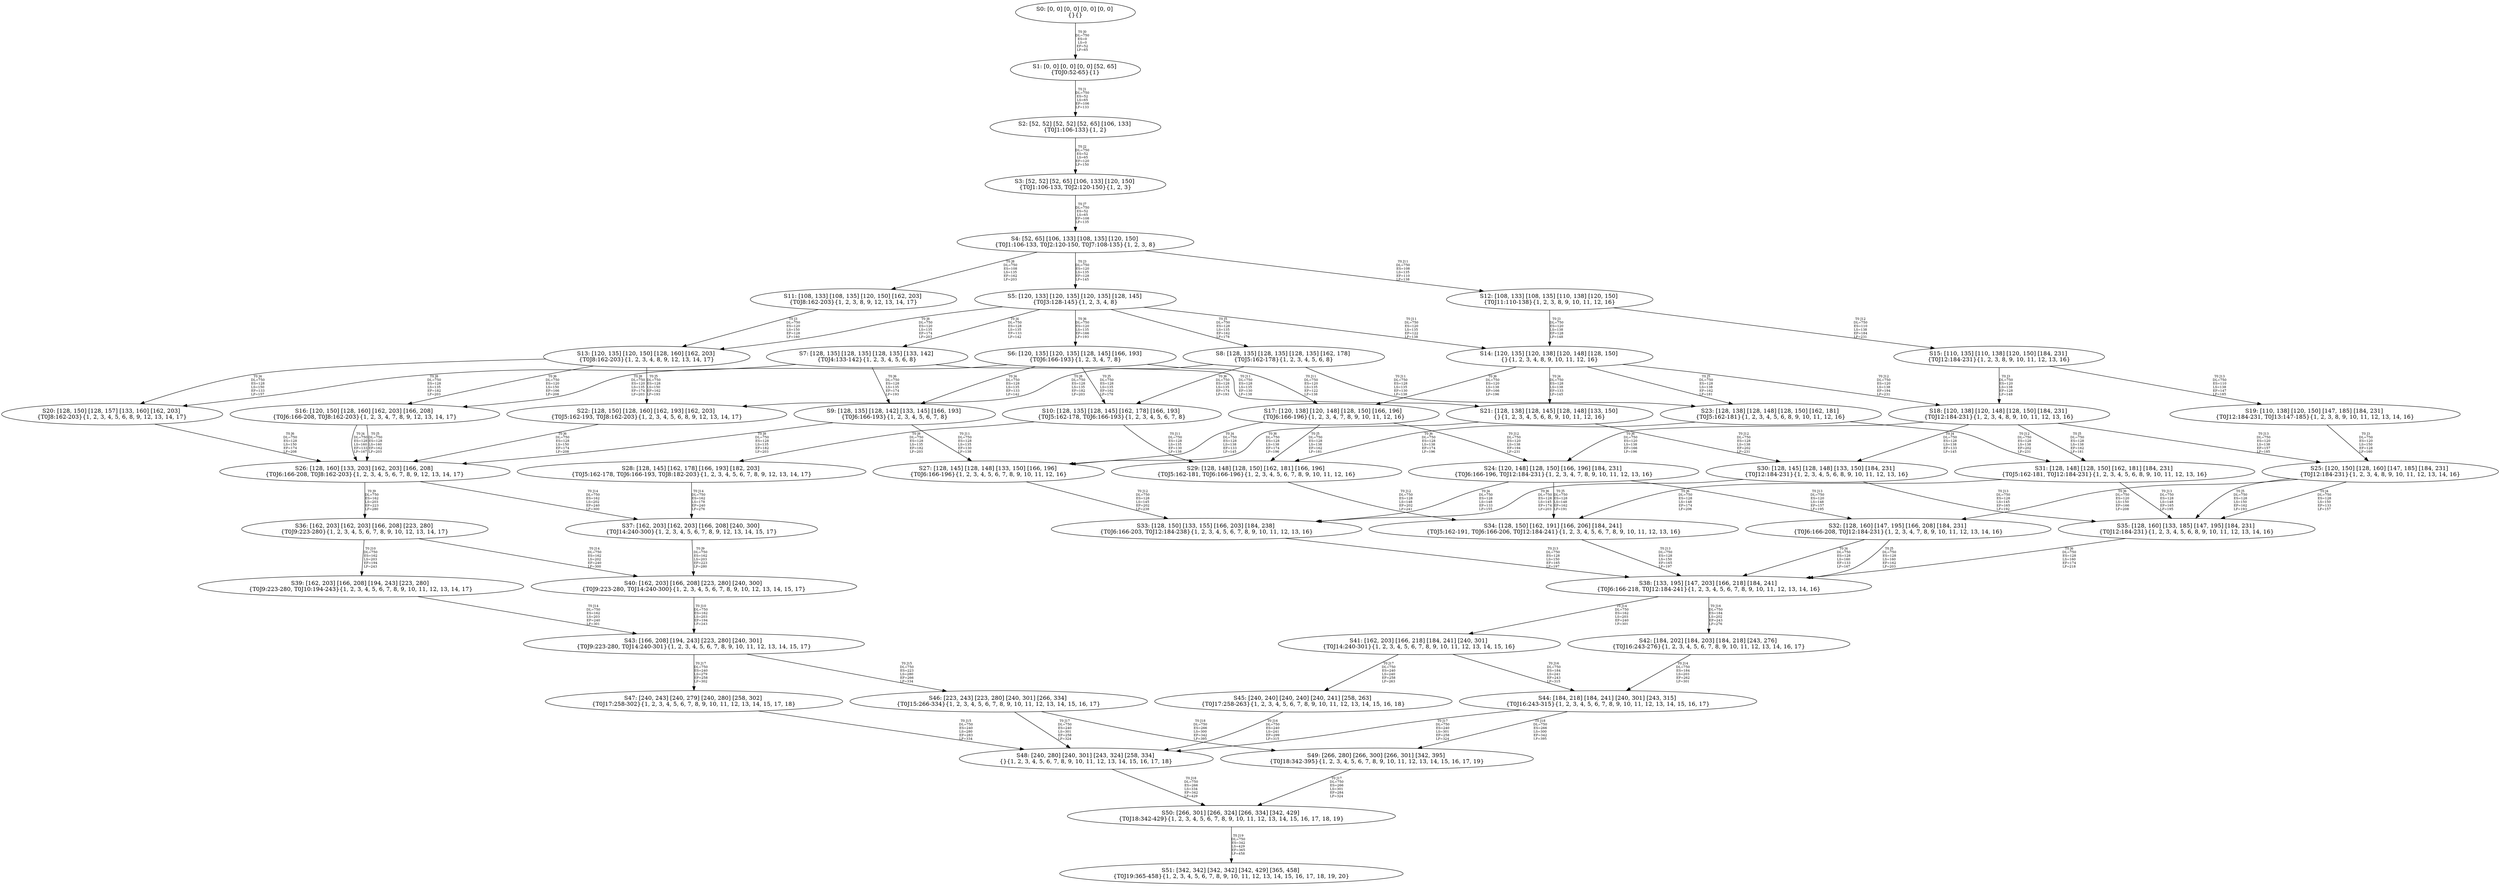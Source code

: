 digraph {
	S0[label="S0: [0, 0] [0, 0] [0, 0] [0, 0] \n{}{}"];
	S1[label="S1: [0, 0] [0, 0] [0, 0] [52, 65] \n{T0J0:52-65}{1}"];
	S2[label="S2: [52, 52] [52, 52] [52, 65] [106, 133] \n{T0J1:106-133}{1, 2}"];
	S3[label="S3: [52, 52] [52, 65] [106, 133] [120, 150] \n{T0J1:106-133, T0J2:120-150}{1, 2, 3}"];
	S4[label="S4: [52, 65] [106, 133] [108, 135] [120, 150] \n{T0J1:106-133, T0J2:120-150, T0J7:108-135}{1, 2, 3, 8}"];
	S5[label="S5: [120, 133] [120, 135] [120, 135] [128, 145] \n{T0J3:128-145}{1, 2, 3, 4, 8}"];
	S6[label="S6: [120, 135] [120, 135] [128, 145] [166, 193] \n{T0J6:166-193}{1, 2, 3, 4, 7, 8}"];
	S7[label="S7: [128, 135] [128, 135] [128, 135] [133, 142] \n{T0J4:133-142}{1, 2, 3, 4, 5, 6, 8}"];
	S8[label="S8: [128, 135] [128, 135] [128, 135] [162, 178] \n{T0J5:162-178}{1, 2, 3, 4, 5, 6, 8}"];
	S9[label="S9: [128, 135] [128, 142] [133, 145] [166, 193] \n{T0J6:166-193}{1, 2, 3, 4, 5, 6, 7, 8}"];
	S10[label="S10: [128, 135] [128, 145] [162, 178] [166, 193] \n{T0J5:162-178, T0J6:166-193}{1, 2, 3, 4, 5, 6, 7, 8}"];
	S11[label="S11: [108, 133] [108, 135] [120, 150] [162, 203] \n{T0J8:162-203}{1, 2, 3, 8, 9, 12, 13, 14, 17}"];
	S12[label="S12: [108, 133] [108, 135] [110, 138] [120, 150] \n{T0J11:110-138}{1, 2, 3, 8, 9, 10, 11, 12, 16}"];
	S13[label="S13: [120, 135] [120, 150] [128, 160] [162, 203] \n{T0J8:162-203}{1, 2, 3, 4, 8, 9, 12, 13, 14, 17}"];
	S14[label="S14: [120, 135] [120, 138] [120, 148] [128, 150] \n{}{1, 2, 3, 4, 8, 9, 10, 11, 12, 16}"];
	S15[label="S15: [110, 135] [110, 138] [120, 150] [184, 231] \n{T0J12:184-231}{1, 2, 3, 8, 9, 10, 11, 12, 13, 16}"];
	S16[label="S16: [120, 150] [128, 160] [162, 203] [166, 208] \n{T0J6:166-208, T0J8:162-203}{1, 2, 3, 4, 7, 8, 9, 12, 13, 14, 17}"];
	S17[label="S17: [120, 138] [120, 148] [128, 150] [166, 196] \n{T0J6:166-196}{1, 2, 3, 4, 7, 8, 9, 10, 11, 12, 16}"];
	S18[label="S18: [120, 138] [120, 148] [128, 150] [184, 231] \n{T0J12:184-231}{1, 2, 3, 4, 8, 9, 10, 11, 12, 13, 16}"];
	S19[label="S19: [110, 138] [120, 150] [147, 185] [184, 231] \n{T0J12:184-231, T0J13:147-185}{1, 2, 3, 8, 9, 10, 11, 12, 13, 14, 16}"];
	S20[label="S20: [128, 150] [128, 157] [133, 160] [162, 203] \n{T0J8:162-203}{1, 2, 3, 4, 5, 6, 8, 9, 12, 13, 14, 17}"];
	S21[label="S21: [128, 138] [128, 145] [128, 148] [133, 150] \n{}{1, 2, 3, 4, 5, 6, 8, 9, 10, 11, 12, 16}"];
	S22[label="S22: [128, 150] [128, 160] [162, 193] [162, 203] \n{T0J5:162-193, T0J8:162-203}{1, 2, 3, 4, 5, 6, 8, 9, 12, 13, 14, 17}"];
	S23[label="S23: [128, 138] [128, 148] [128, 150] [162, 181] \n{T0J5:162-181}{1, 2, 3, 4, 5, 6, 8, 9, 10, 11, 12, 16}"];
	S24[label="S24: [120, 148] [128, 150] [166, 196] [184, 231] \n{T0J6:166-196, T0J12:184-231}{1, 2, 3, 4, 7, 8, 9, 10, 11, 12, 13, 16}"];
	S25[label="S25: [120, 150] [128, 160] [147, 185] [184, 231] \n{T0J12:184-231}{1, 2, 3, 4, 8, 9, 10, 11, 12, 13, 14, 16}"];
	S26[label="S26: [128, 160] [133, 203] [162, 203] [166, 208] \n{T0J6:166-208, T0J8:162-203}{1, 2, 3, 4, 5, 6, 7, 8, 9, 12, 13, 14, 17}"];
	S27[label="S27: [128, 145] [128, 148] [133, 150] [166, 196] \n{T0J6:166-196}{1, 2, 3, 4, 5, 6, 7, 8, 9, 10, 11, 12, 16}"];
	S28[label="S28: [128, 145] [162, 178] [166, 193] [182, 203] \n{T0J5:162-178, T0J6:166-193, T0J8:182-203}{1, 2, 3, 4, 5, 6, 7, 8, 9, 12, 13, 14, 17}"];
	S29[label="S29: [128, 148] [128, 150] [162, 181] [166, 196] \n{T0J5:162-181, T0J6:166-196}{1, 2, 3, 4, 5, 6, 7, 8, 9, 10, 11, 12, 16}"];
	S30[label="S30: [128, 145] [128, 148] [133, 150] [184, 231] \n{T0J12:184-231}{1, 2, 3, 4, 5, 6, 8, 9, 10, 11, 12, 13, 16}"];
	S31[label="S31: [128, 148] [128, 150] [162, 181] [184, 231] \n{T0J5:162-181, T0J12:184-231}{1, 2, 3, 4, 5, 6, 8, 9, 10, 11, 12, 13, 16}"];
	S32[label="S32: [128, 160] [147, 195] [166, 208] [184, 231] \n{T0J6:166-208, T0J12:184-231}{1, 2, 3, 4, 7, 8, 9, 10, 11, 12, 13, 14, 16}"];
	S33[label="S33: [128, 150] [133, 155] [166, 203] [184, 238] \n{T0J6:166-203, T0J12:184-238}{1, 2, 3, 4, 5, 6, 7, 8, 9, 10, 11, 12, 13, 16}"];
	S34[label="S34: [128, 150] [162, 191] [166, 206] [184, 241] \n{T0J5:162-191, T0J6:166-206, T0J12:184-241}{1, 2, 3, 4, 5, 6, 7, 8, 9, 10, 11, 12, 13, 16}"];
	S35[label="S35: [128, 160] [133, 185] [147, 195] [184, 231] \n{T0J12:184-231}{1, 2, 3, 4, 5, 6, 8, 9, 10, 11, 12, 13, 14, 16}"];
	S36[label="S36: [162, 203] [162, 203] [166, 208] [223, 280] \n{T0J9:223-280}{1, 2, 3, 4, 5, 6, 7, 8, 9, 10, 12, 13, 14, 17}"];
	S37[label="S37: [162, 203] [162, 203] [166, 208] [240, 300] \n{T0J14:240-300}{1, 2, 3, 4, 5, 6, 7, 8, 9, 12, 13, 14, 15, 17}"];
	S38[label="S38: [133, 195] [147, 203] [166, 218] [184, 241] \n{T0J6:166-218, T0J12:184-241}{1, 2, 3, 4, 5, 6, 7, 8, 9, 10, 11, 12, 13, 14, 16}"];
	S39[label="S39: [162, 203] [166, 208] [194, 243] [223, 280] \n{T0J9:223-280, T0J10:194-243}{1, 2, 3, 4, 5, 6, 7, 8, 9, 10, 11, 12, 13, 14, 17}"];
	S40[label="S40: [162, 203] [166, 208] [223, 280] [240, 300] \n{T0J9:223-280, T0J14:240-300}{1, 2, 3, 4, 5, 6, 7, 8, 9, 10, 12, 13, 14, 15, 17}"];
	S41[label="S41: [162, 203] [166, 218] [184, 241] [240, 301] \n{T0J14:240-301}{1, 2, 3, 4, 5, 6, 7, 8, 9, 10, 11, 12, 13, 14, 15, 16}"];
	S42[label="S42: [184, 202] [184, 203] [184, 218] [243, 276] \n{T0J16:243-276}{1, 2, 3, 4, 5, 6, 7, 8, 9, 10, 11, 12, 13, 14, 16, 17}"];
	S43[label="S43: [166, 208] [194, 243] [223, 280] [240, 301] \n{T0J9:223-280, T0J14:240-301}{1, 2, 3, 4, 5, 6, 7, 8, 9, 10, 11, 12, 13, 14, 15, 17}"];
	S44[label="S44: [184, 218] [184, 241] [240, 301] [243, 315] \n{T0J16:243-315}{1, 2, 3, 4, 5, 6, 7, 8, 9, 10, 11, 12, 13, 14, 15, 16, 17}"];
	S45[label="S45: [240, 240] [240, 240] [240, 241] [258, 263] \n{T0J17:258-263}{1, 2, 3, 4, 5, 6, 7, 8, 9, 10, 11, 12, 13, 14, 15, 16, 18}"];
	S46[label="S46: [223, 243] [223, 280] [240, 301] [266, 334] \n{T0J15:266-334}{1, 2, 3, 4, 5, 6, 7, 8, 9, 10, 11, 12, 13, 14, 15, 16, 17}"];
	S47[label="S47: [240, 243] [240, 279] [240, 280] [258, 302] \n{T0J17:258-302}{1, 2, 3, 4, 5, 6, 7, 8, 9, 10, 11, 12, 13, 14, 15, 17, 18}"];
	S48[label="S48: [240, 280] [240, 301] [243, 324] [258, 334] \n{}{1, 2, 3, 4, 5, 6, 7, 8, 9, 10, 11, 12, 13, 14, 15, 16, 17, 18}"];
	S49[label="S49: [266, 280] [266, 300] [266, 301] [342, 395] \n{T0J18:342-395}{1, 2, 3, 4, 5, 6, 7, 8, 9, 10, 11, 12, 13, 14, 15, 16, 17, 19}"];
	S50[label="S50: [266, 301] [266, 324] [266, 334] [342, 429] \n{T0J18:342-429}{1, 2, 3, 4, 5, 6, 7, 8, 9, 10, 11, 12, 13, 14, 15, 16, 17, 18, 19}"];
	S51[label="S51: [342, 342] [342, 342] [342, 429] [365, 458] \n{T0J19:365-458}{1, 2, 3, 4, 5, 6, 7, 8, 9, 10, 11, 12, 13, 14, 15, 16, 17, 18, 19, 20}"];
	S0 -> S1[label="T0 J0\nDL=750\nES=0\nLS=0\nEF=52\nLF=65",fontsize=8];
	S1 -> S2[label="T0 J1\nDL=750\nES=52\nLS=65\nEF=106\nLF=133",fontsize=8];
	S2 -> S3[label="T0 J2\nDL=750\nES=52\nLS=65\nEF=120\nLF=150",fontsize=8];
	S3 -> S4[label="T0 J7\nDL=750\nES=52\nLS=65\nEF=108\nLF=135",fontsize=8];
	S4 -> S5[label="T0 J3\nDL=750\nES=120\nLS=135\nEF=128\nLF=145",fontsize=8];
	S4 -> S11[label="T0 J8\nDL=750\nES=108\nLS=135\nEF=162\nLF=203",fontsize=8];
	S4 -> S12[label="T0 J11\nDL=750\nES=108\nLS=135\nEF=110\nLF=138",fontsize=8];
	S5 -> S7[label="T0 J4\nDL=750\nES=128\nLS=135\nEF=133\nLF=142",fontsize=8];
	S5 -> S8[label="T0 J5\nDL=750\nES=128\nLS=135\nEF=162\nLF=178",fontsize=8];
	S5 -> S6[label="T0 J6\nDL=750\nES=120\nLS=135\nEF=166\nLF=193",fontsize=8];
	S5 -> S13[label="T0 J8\nDL=750\nES=120\nLS=135\nEF=174\nLF=203",fontsize=8];
	S5 -> S14[label="T0 J11\nDL=750\nES=120\nLS=135\nEF=122\nLF=138",fontsize=8];
	S6 -> S9[label="T0 J4\nDL=750\nES=128\nLS=135\nEF=133\nLF=142",fontsize=8];
	S6 -> S10[label="T0 J5\nDL=750\nES=128\nLS=135\nEF=162\nLF=178",fontsize=8];
	S6 -> S16[label="T0 J8\nDL=750\nES=120\nLS=135\nEF=174\nLF=203",fontsize=8];
	S6 -> S17[label="T0 J11\nDL=750\nES=120\nLS=135\nEF=122\nLF=138",fontsize=8];
	S7 -> S9[label="T0 J6\nDL=750\nES=128\nLS=135\nEF=174\nLF=193",fontsize=8];
	S7 -> S20[label="T0 J8\nDL=750\nES=128\nLS=135\nEF=182\nLF=203",fontsize=8];
	S7 -> S21[label="T0 J11\nDL=750\nES=128\nLS=135\nEF=130\nLF=138",fontsize=8];
	S8 -> S10[label="T0 J6\nDL=750\nES=128\nLS=135\nEF=174\nLF=193",fontsize=8];
	S8 -> S22[label="T0 J8\nDL=750\nES=128\nLS=135\nEF=182\nLF=203",fontsize=8];
	S8 -> S23[label="T0 J11\nDL=750\nES=128\nLS=135\nEF=130\nLF=138",fontsize=8];
	S9 -> S26[label="T0 J8\nDL=750\nES=128\nLS=135\nEF=182\nLF=203",fontsize=8];
	S9 -> S27[label="T0 J11\nDL=750\nES=128\nLS=135\nEF=130\nLF=138",fontsize=8];
	S10 -> S28[label="T0 J8\nDL=750\nES=128\nLS=135\nEF=182\nLF=203",fontsize=8];
	S10 -> S29[label="T0 J11\nDL=750\nES=128\nLS=135\nEF=130\nLF=138",fontsize=8];
	S11 -> S13[label="T0 J3\nDL=750\nES=120\nLS=150\nEF=128\nLF=160",fontsize=8];
	S12 -> S14[label="T0 J3\nDL=750\nES=120\nLS=138\nEF=128\nLF=148",fontsize=8];
	S12 -> S15[label="T0 J12\nDL=750\nES=110\nLS=138\nEF=184\nLF=231",fontsize=8];
	S13 -> S20[label="T0 J4\nDL=750\nES=128\nLS=150\nEF=133\nLF=157",fontsize=8];
	S13 -> S22[label="T0 J5\nDL=750\nES=128\nLS=150\nEF=162\nLF=193",fontsize=8];
	S13 -> S16[label="T0 J6\nDL=750\nES=120\nLS=150\nEF=166\nLF=208",fontsize=8];
	S14 -> S21[label="T0 J4\nDL=750\nES=128\nLS=138\nEF=133\nLF=145",fontsize=8];
	S14 -> S23[label="T0 J5\nDL=750\nES=128\nLS=138\nEF=162\nLF=181",fontsize=8];
	S14 -> S17[label="T0 J6\nDL=750\nES=120\nLS=138\nEF=166\nLF=196",fontsize=8];
	S14 -> S18[label="T0 J12\nDL=750\nES=120\nLS=138\nEF=194\nLF=231",fontsize=8];
	S15 -> S18[label="T0 J3\nDL=750\nES=120\nLS=138\nEF=128\nLF=148",fontsize=8];
	S15 -> S19[label="T0 J13\nDL=750\nES=110\nLS=138\nEF=147\nLF=185",fontsize=8];
	S16 -> S26[label="T0 J4\nDL=750\nES=128\nLS=160\nEF=133\nLF=167",fontsize=8];
	S16 -> S26[label="T0 J5\nDL=750\nES=128\nLS=160\nEF=162\nLF=203",fontsize=8];
	S17 -> S27[label="T0 J4\nDL=750\nES=128\nLS=138\nEF=133\nLF=145",fontsize=8];
	S17 -> S29[label="T0 J5\nDL=750\nES=128\nLS=138\nEF=162\nLF=181",fontsize=8];
	S17 -> S24[label="T0 J12\nDL=750\nES=120\nLS=138\nEF=194\nLF=231",fontsize=8];
	S18 -> S30[label="T0 J4\nDL=750\nES=128\nLS=138\nEF=133\nLF=145",fontsize=8];
	S18 -> S31[label="T0 J5\nDL=750\nES=128\nLS=138\nEF=162\nLF=181",fontsize=8];
	S18 -> S24[label="T0 J6\nDL=750\nES=120\nLS=138\nEF=166\nLF=196",fontsize=8];
	S18 -> S25[label="T0 J13\nDL=750\nES=120\nLS=138\nEF=157\nLF=185",fontsize=8];
	S19 -> S25[label="T0 J3\nDL=750\nES=120\nLS=150\nEF=128\nLF=160",fontsize=8];
	S20 -> S26[label="T0 J6\nDL=750\nES=128\nLS=150\nEF=174\nLF=208",fontsize=8];
	S21 -> S27[label="T0 J6\nDL=750\nES=128\nLS=138\nEF=174\nLF=196",fontsize=8];
	S21 -> S30[label="T0 J12\nDL=750\nES=128\nLS=138\nEF=202\nLF=231",fontsize=8];
	S22 -> S26[label="T0 J6\nDL=750\nES=128\nLS=150\nEF=174\nLF=208",fontsize=8];
	S23 -> S29[label="T0 J6\nDL=750\nES=128\nLS=138\nEF=174\nLF=196",fontsize=8];
	S23 -> S31[label="T0 J12\nDL=750\nES=128\nLS=138\nEF=202\nLF=231",fontsize=8];
	S24 -> S33[label="T0 J4\nDL=750\nES=128\nLS=148\nEF=133\nLF=155",fontsize=8];
	S24 -> S34[label="T0 J5\nDL=750\nES=128\nLS=148\nEF=162\nLF=191",fontsize=8];
	S24 -> S32[label="T0 J13\nDL=750\nES=120\nLS=148\nEF=157\nLF=195",fontsize=8];
	S25 -> S35[label="T0 J4\nDL=750\nES=128\nLS=150\nEF=133\nLF=157",fontsize=8];
	S25 -> S35[label="T0 J5\nDL=750\nES=128\nLS=150\nEF=162\nLF=193",fontsize=8];
	S25 -> S32[label="T0 J6\nDL=750\nES=120\nLS=150\nEF=166\nLF=208",fontsize=8];
	S26 -> S36[label="T0 J9\nDL=750\nES=162\nLS=203\nEF=223\nLF=280",fontsize=8];
	S26 -> S37[label="T0 J14\nDL=750\nES=162\nLS=202\nEF=240\nLF=300",fontsize=8];
	S27 -> S33[label="T0 J12\nDL=750\nES=128\nLS=145\nEF=202\nLF=238",fontsize=8];
	S28 -> S37[label="T0 J14\nDL=750\nES=162\nLS=178\nEF=240\nLF=276",fontsize=8];
	S29 -> S34[label="T0 J12\nDL=750\nES=128\nLS=148\nEF=202\nLF=241",fontsize=8];
	S30 -> S33[label="T0 J6\nDL=750\nES=128\nLS=145\nEF=174\nLF=203",fontsize=8];
	S30 -> S35[label="T0 J13\nDL=750\nES=128\nLS=145\nEF=165\nLF=192",fontsize=8];
	S31 -> S34[label="T0 J6\nDL=750\nES=128\nLS=148\nEF=174\nLF=206",fontsize=8];
	S31 -> S35[label="T0 J13\nDL=750\nES=128\nLS=148\nEF=165\nLF=195",fontsize=8];
	S32 -> S38[label="T0 J4\nDL=750\nES=128\nLS=160\nEF=133\nLF=167",fontsize=8];
	S32 -> S38[label="T0 J5\nDL=750\nES=128\nLS=160\nEF=162\nLF=203",fontsize=8];
	S33 -> S38[label="T0 J13\nDL=750\nES=128\nLS=150\nEF=165\nLF=197",fontsize=8];
	S34 -> S38[label="T0 J13\nDL=750\nES=128\nLS=150\nEF=165\nLF=197",fontsize=8];
	S35 -> S38[label="T0 J6\nDL=750\nES=128\nLS=160\nEF=174\nLF=218",fontsize=8];
	S36 -> S39[label="T0 J10\nDL=750\nES=162\nLS=203\nEF=194\nLF=243",fontsize=8];
	S36 -> S40[label="T0 J14\nDL=750\nES=162\nLS=202\nEF=240\nLF=300",fontsize=8];
	S37 -> S40[label="T0 J9\nDL=750\nES=162\nLS=203\nEF=223\nLF=280",fontsize=8];
	S38 -> S41[label="T0 J14\nDL=750\nES=162\nLS=203\nEF=240\nLF=301",fontsize=8];
	S38 -> S42[label="T0 J16\nDL=750\nES=184\nLS=202\nEF=243\nLF=276",fontsize=8];
	S39 -> S43[label="T0 J14\nDL=750\nES=162\nLS=203\nEF=240\nLF=301",fontsize=8];
	S40 -> S43[label="T0 J10\nDL=750\nES=162\nLS=203\nEF=194\nLF=243",fontsize=8];
	S41 -> S44[label="T0 J16\nDL=750\nES=184\nLS=241\nEF=243\nLF=315",fontsize=8];
	S41 -> S45[label="T0 J17\nDL=750\nES=240\nLS=240\nEF=258\nLF=263",fontsize=8];
	S42 -> S44[label="T0 J14\nDL=750\nES=184\nLS=203\nEF=262\nLF=301",fontsize=8];
	S43 -> S46[label="T0 J15\nDL=750\nES=223\nLS=280\nEF=266\nLF=334",fontsize=8];
	S43 -> S47[label="T0 J17\nDL=750\nES=240\nLS=279\nEF=258\nLF=302",fontsize=8];
	S44 -> S48[label="T0 J17\nDL=750\nES=240\nLS=301\nEF=258\nLF=324",fontsize=8];
	S44 -> S49[label="T0 J18\nDL=750\nES=266\nLS=300\nEF=342\nLF=395",fontsize=8];
	S45 -> S48[label="T0 J16\nDL=750\nES=240\nLS=241\nEF=299\nLF=315",fontsize=8];
	S46 -> S48[label="T0 J17\nDL=750\nES=240\nLS=301\nEF=258\nLF=324",fontsize=8];
	S46 -> S49[label="T0 J18\nDL=750\nES=266\nLS=300\nEF=342\nLF=395",fontsize=8];
	S47 -> S48[label="T0 J15\nDL=750\nES=240\nLS=280\nEF=283\nLF=334",fontsize=8];
	S48 -> S50[label="T0 J18\nDL=750\nES=266\nLS=334\nEF=342\nLF=429",fontsize=8];
	S49 -> S50[label="T0 J17\nDL=750\nES=266\nLS=301\nEF=284\nLF=324",fontsize=8];
	S50 -> S51[label="T0 J19\nDL=750\nES=342\nLS=429\nEF=365\nLF=458",fontsize=8];
}
